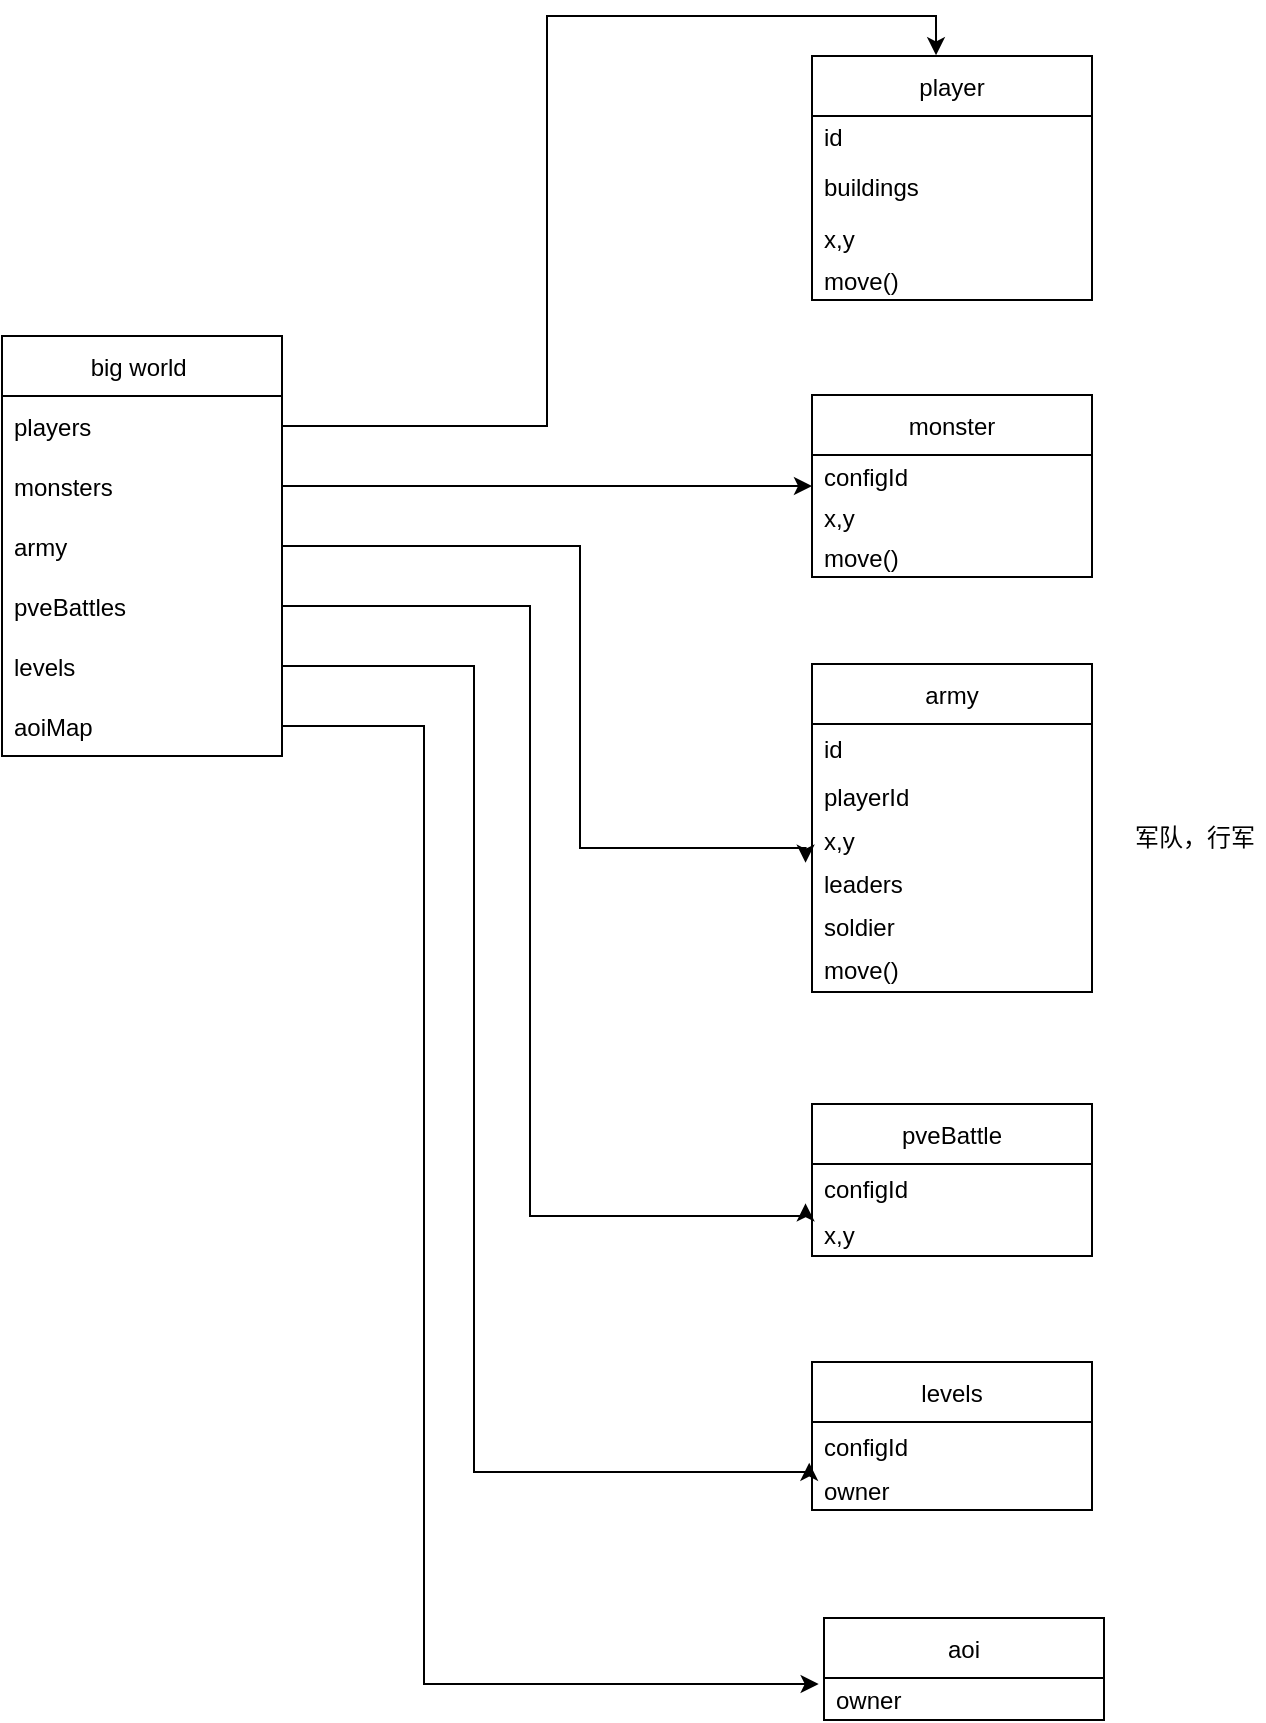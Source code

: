 <mxfile version="16.6.8" type="github">
  <diagram id="HAXVkFXvUjm2CllfSG5r" name="Page-1">
    <mxGraphModel dx="1550" dy="844" grid="0" gridSize="10" guides="1" tooltips="1" connect="1" arrows="1" fold="1" page="1" pageScale="1" pageWidth="827" pageHeight="1169" math="0" shadow="0">
      <root>
        <mxCell id="0" />
        <mxCell id="1" parent="0" />
        <mxCell id="GbOZGxYXctaRB0TdPsmU-1" value="big world " style="swimlane;fontStyle=0;childLayout=stackLayout;horizontal=1;startSize=30;horizontalStack=0;resizeParent=1;resizeParentMax=0;resizeLast=0;collapsible=1;marginBottom=0;" vertex="1" parent="1">
          <mxGeometry x="52" y="200" width="140" height="210" as="geometry">
            <mxRectangle x="180" y="310" width="80" height="30" as="alternateBounds" />
          </mxGeometry>
        </mxCell>
        <mxCell id="GbOZGxYXctaRB0TdPsmU-2" value="players" style="text;strokeColor=none;fillColor=none;align=left;verticalAlign=middle;spacingLeft=4;spacingRight=4;overflow=hidden;points=[[0,0.5],[1,0.5]];portConstraint=eastwest;rotatable=0;" vertex="1" parent="GbOZGxYXctaRB0TdPsmU-1">
          <mxGeometry y="30" width="140" height="30" as="geometry" />
        </mxCell>
        <mxCell id="GbOZGxYXctaRB0TdPsmU-3" value="monsters" style="text;strokeColor=none;fillColor=none;align=left;verticalAlign=middle;spacingLeft=4;spacingRight=4;overflow=hidden;points=[[0,0.5],[1,0.5]];portConstraint=eastwest;rotatable=0;" vertex="1" parent="GbOZGxYXctaRB0TdPsmU-1">
          <mxGeometry y="60" width="140" height="30" as="geometry" />
        </mxCell>
        <mxCell id="GbOZGxYXctaRB0TdPsmU-4" value="army" style="text;strokeColor=none;fillColor=none;align=left;verticalAlign=middle;spacingLeft=4;spacingRight=4;overflow=hidden;points=[[0,0.5],[1,0.5]];portConstraint=eastwest;rotatable=0;" vertex="1" parent="GbOZGxYXctaRB0TdPsmU-1">
          <mxGeometry y="90" width="140" height="30" as="geometry" />
        </mxCell>
        <mxCell id="GbOZGxYXctaRB0TdPsmU-6" value="pveBattles" style="text;strokeColor=none;fillColor=none;align=left;verticalAlign=middle;spacingLeft=4;spacingRight=4;overflow=hidden;points=[[0,0.5],[1,0.5]];portConstraint=eastwest;rotatable=0;" vertex="1" parent="GbOZGxYXctaRB0TdPsmU-1">
          <mxGeometry y="120" width="140" height="30" as="geometry" />
        </mxCell>
        <mxCell id="GbOZGxYXctaRB0TdPsmU-7" value="levels" style="text;strokeColor=none;fillColor=none;align=left;verticalAlign=middle;spacingLeft=4;spacingRight=4;overflow=hidden;points=[[0,0.5],[1,0.5]];portConstraint=eastwest;rotatable=0;" vertex="1" parent="GbOZGxYXctaRB0TdPsmU-1">
          <mxGeometry y="150" width="140" height="30" as="geometry" />
        </mxCell>
        <mxCell id="GbOZGxYXctaRB0TdPsmU-16" value="aoiMap" style="text;strokeColor=none;fillColor=none;align=left;verticalAlign=middle;spacingLeft=4;spacingRight=4;overflow=hidden;points=[[0,0.5],[1,0.5]];portConstraint=eastwest;rotatable=0;" vertex="1" parent="GbOZGxYXctaRB0TdPsmU-1">
          <mxGeometry y="180" width="140" height="30" as="geometry" />
        </mxCell>
        <mxCell id="GbOZGxYXctaRB0TdPsmU-9" value="player" style="swimlane;fontStyle=0;childLayout=stackLayout;horizontal=1;startSize=30;horizontalStack=0;resizeParent=1;resizeParentMax=0;resizeLast=0;collapsible=1;marginBottom=0;" vertex="1" parent="1">
          <mxGeometry x="457" y="60" width="140" height="122" as="geometry">
            <mxRectangle x="180" y="310" width="80" height="30" as="alternateBounds" />
          </mxGeometry>
        </mxCell>
        <mxCell id="GbOZGxYXctaRB0TdPsmU-57" value="id" style="text;strokeColor=none;fillColor=none;align=left;verticalAlign=middle;spacingLeft=4;spacingRight=4;overflow=hidden;points=[[0,0.5],[1,0.5]];portConstraint=eastwest;rotatable=0;" vertex="1" parent="GbOZGxYXctaRB0TdPsmU-9">
          <mxGeometry y="30" width="140" height="20" as="geometry" />
        </mxCell>
        <mxCell id="GbOZGxYXctaRB0TdPsmU-10" value="buildings" style="text;strokeColor=none;fillColor=none;align=left;verticalAlign=middle;spacingLeft=4;spacingRight=4;overflow=hidden;points=[[0,0.5],[1,0.5]];portConstraint=eastwest;rotatable=0;" vertex="1" parent="GbOZGxYXctaRB0TdPsmU-9">
          <mxGeometry y="50" width="140" height="30" as="geometry" />
        </mxCell>
        <mxCell id="GbOZGxYXctaRB0TdPsmU-18" value="x,y" style="text;strokeColor=none;fillColor=none;align=left;verticalAlign=middle;spacingLeft=4;spacingRight=4;overflow=hidden;points=[[0,0.5],[1,0.5]];portConstraint=eastwest;rotatable=0;" vertex="1" parent="GbOZGxYXctaRB0TdPsmU-9">
          <mxGeometry y="80" width="140" height="22" as="geometry" />
        </mxCell>
        <mxCell id="GbOZGxYXctaRB0TdPsmU-19" value="move()" style="text;strokeColor=none;fillColor=none;align=left;verticalAlign=middle;spacingLeft=4;spacingRight=4;overflow=hidden;points=[[0,0.5],[1,0.5]];portConstraint=eastwest;rotatable=0;" vertex="1" parent="GbOZGxYXctaRB0TdPsmU-9">
          <mxGeometry y="102" width="140" height="20" as="geometry" />
        </mxCell>
        <mxCell id="GbOZGxYXctaRB0TdPsmU-20" value="monster" style="swimlane;fontStyle=0;childLayout=stackLayout;horizontal=1;startSize=30;horizontalStack=0;resizeParent=1;resizeParentMax=0;resizeLast=0;collapsible=1;marginBottom=0;" vertex="1" parent="1">
          <mxGeometry x="457" y="229.5" width="140" height="91" as="geometry">
            <mxRectangle x="180" y="310" width="80" height="30" as="alternateBounds" />
          </mxGeometry>
        </mxCell>
        <mxCell id="GbOZGxYXctaRB0TdPsmU-24" value="configId" style="text;strokeColor=none;fillColor=none;align=left;verticalAlign=middle;spacingLeft=4;spacingRight=4;overflow=hidden;points=[[0,0.5],[1,0.5]];portConstraint=eastwest;rotatable=0;" vertex="1" parent="GbOZGxYXctaRB0TdPsmU-20">
          <mxGeometry y="30" width="140" height="21" as="geometry" />
        </mxCell>
        <mxCell id="GbOZGxYXctaRB0TdPsmU-22" value="x,y" style="text;strokeColor=none;fillColor=none;align=left;verticalAlign=middle;spacingLeft=4;spacingRight=4;overflow=hidden;points=[[0,0.5],[1,0.5]];portConstraint=eastwest;rotatable=0;" vertex="1" parent="GbOZGxYXctaRB0TdPsmU-20">
          <mxGeometry y="51" width="140" height="20" as="geometry" />
        </mxCell>
        <mxCell id="GbOZGxYXctaRB0TdPsmU-61" value="move()" style="text;strokeColor=none;fillColor=none;align=left;verticalAlign=middle;spacingLeft=4;spacingRight=4;overflow=hidden;points=[[0,0.5],[1,0.5]];portConstraint=eastwest;rotatable=0;" vertex="1" parent="GbOZGxYXctaRB0TdPsmU-20">
          <mxGeometry y="71" width="140" height="20" as="geometry" />
        </mxCell>
        <mxCell id="GbOZGxYXctaRB0TdPsmU-25" value="army" style="swimlane;fontStyle=0;childLayout=stackLayout;horizontal=1;startSize=30;horizontalStack=0;resizeParent=1;resizeParentMax=0;resizeLast=0;collapsible=1;marginBottom=0;" vertex="1" parent="1">
          <mxGeometry x="457" y="364" width="140" height="164" as="geometry">
            <mxRectangle x="180" y="310" width="80" height="30" as="alternateBounds" />
          </mxGeometry>
        </mxCell>
        <mxCell id="GbOZGxYXctaRB0TdPsmU-26" value="id" style="text;strokeColor=none;fillColor=none;align=left;verticalAlign=middle;spacingLeft=4;spacingRight=4;overflow=hidden;points=[[0,0.5],[1,0.5]];portConstraint=eastwest;rotatable=0;" vertex="1" parent="GbOZGxYXctaRB0TdPsmU-25">
          <mxGeometry y="30" width="140" height="24" as="geometry" />
        </mxCell>
        <mxCell id="GbOZGxYXctaRB0TdPsmU-58" value="playerId" style="text;strokeColor=none;fillColor=none;align=left;verticalAlign=middle;spacingLeft=4;spacingRight=4;overflow=hidden;points=[[0,0.5],[1,0.5]];portConstraint=eastwest;rotatable=0;" vertex="1" parent="GbOZGxYXctaRB0TdPsmU-25">
          <mxGeometry y="54" width="140" height="24" as="geometry" />
        </mxCell>
        <mxCell id="GbOZGxYXctaRB0TdPsmU-27" value="x,y" style="text;strokeColor=none;fillColor=none;align=left;verticalAlign=middle;spacingLeft=4;spacingRight=4;overflow=hidden;points=[[0,0.5],[1,0.5]];portConstraint=eastwest;rotatable=0;" vertex="1" parent="GbOZGxYXctaRB0TdPsmU-25">
          <mxGeometry y="78" width="140" height="20" as="geometry" />
        </mxCell>
        <mxCell id="GbOZGxYXctaRB0TdPsmU-33" value="leaders" style="text;strokeColor=none;fillColor=none;align=left;verticalAlign=middle;spacingLeft=4;spacingRight=4;overflow=hidden;points=[[0,0.5],[1,0.5]];portConstraint=eastwest;rotatable=0;" vertex="1" parent="GbOZGxYXctaRB0TdPsmU-25">
          <mxGeometry y="98" width="140" height="23" as="geometry" />
        </mxCell>
        <mxCell id="GbOZGxYXctaRB0TdPsmU-34" value="soldier" style="text;strokeColor=none;fillColor=none;align=left;verticalAlign=middle;spacingLeft=4;spacingRight=4;overflow=hidden;points=[[0,0.5],[1,0.5]];portConstraint=eastwest;rotatable=0;" vertex="1" parent="GbOZGxYXctaRB0TdPsmU-25">
          <mxGeometry y="121" width="140" height="20" as="geometry" />
        </mxCell>
        <mxCell id="GbOZGxYXctaRB0TdPsmU-28" value="move()" style="text;strokeColor=none;fillColor=none;align=left;verticalAlign=middle;spacingLeft=4;spacingRight=4;overflow=hidden;points=[[0,0.5],[1,0.5]];portConstraint=eastwest;rotatable=0;" vertex="1" parent="GbOZGxYXctaRB0TdPsmU-25">
          <mxGeometry y="141" width="140" height="23" as="geometry" />
        </mxCell>
        <mxCell id="GbOZGxYXctaRB0TdPsmU-30" style="edgeStyle=orthogonalEdgeStyle;rounded=0;orthogonalLoop=1;jettySize=auto;html=1;entryX=0.443;entryY=-0.003;entryDx=0;entryDy=0;exitX=1;exitY=0.5;exitDx=0;exitDy=0;entryPerimeter=0;" edge="1" parent="1" source="GbOZGxYXctaRB0TdPsmU-2" target="GbOZGxYXctaRB0TdPsmU-9">
          <mxGeometry relative="1" as="geometry" />
        </mxCell>
        <mxCell id="GbOZGxYXctaRB0TdPsmU-32" style="edgeStyle=orthogonalEdgeStyle;rounded=0;orthogonalLoop=1;jettySize=auto;html=1;" edge="1" parent="1" source="GbOZGxYXctaRB0TdPsmU-3" target="GbOZGxYXctaRB0TdPsmU-20">
          <mxGeometry relative="1" as="geometry" />
        </mxCell>
        <mxCell id="GbOZGxYXctaRB0TdPsmU-36" style="edgeStyle=orthogonalEdgeStyle;rounded=0;orthogonalLoop=1;jettySize=auto;html=1;entryX=-0.023;entryY=0.06;entryDx=0;entryDy=0;entryPerimeter=0;" edge="1" parent="1" source="GbOZGxYXctaRB0TdPsmU-4" target="GbOZGxYXctaRB0TdPsmU-33">
          <mxGeometry relative="1" as="geometry">
            <Array as="points">
              <mxPoint x="341" y="305" />
              <mxPoint x="341" y="456" />
            </Array>
          </mxGeometry>
        </mxCell>
        <mxCell id="GbOZGxYXctaRB0TdPsmU-37" value="pveBattle" style="swimlane;fontStyle=0;childLayout=stackLayout;horizontal=1;startSize=30;horizontalStack=0;resizeParent=1;resizeParentMax=0;resizeLast=0;collapsible=1;marginBottom=0;" vertex="1" parent="1">
          <mxGeometry x="457" y="584" width="140" height="76" as="geometry">
            <mxRectangle x="180" y="310" width="80" height="30" as="alternateBounds" />
          </mxGeometry>
        </mxCell>
        <mxCell id="GbOZGxYXctaRB0TdPsmU-38" value="configId" style="text;strokeColor=none;fillColor=none;align=left;verticalAlign=middle;spacingLeft=4;spacingRight=4;overflow=hidden;points=[[0,0.5],[1,0.5]];portConstraint=eastwest;rotatable=0;" vertex="1" parent="GbOZGxYXctaRB0TdPsmU-37">
          <mxGeometry y="30" width="140" height="24" as="geometry" />
        </mxCell>
        <mxCell id="GbOZGxYXctaRB0TdPsmU-39" value="x,y" style="text;strokeColor=none;fillColor=none;align=left;verticalAlign=middle;spacingLeft=4;spacingRight=4;overflow=hidden;points=[[0,0.5],[1,0.5]];portConstraint=eastwest;rotatable=0;" vertex="1" parent="GbOZGxYXctaRB0TdPsmU-37">
          <mxGeometry y="54" width="140" height="22" as="geometry" />
        </mxCell>
        <mxCell id="GbOZGxYXctaRB0TdPsmU-45" style="edgeStyle=orthogonalEdgeStyle;rounded=0;orthogonalLoop=1;jettySize=auto;html=1;entryX=-0.023;entryY=0.82;entryDx=0;entryDy=0;entryPerimeter=0;" edge="1" parent="1" source="GbOZGxYXctaRB0TdPsmU-6" target="GbOZGxYXctaRB0TdPsmU-38">
          <mxGeometry relative="1" as="geometry">
            <Array as="points">
              <mxPoint x="316" y="335" />
              <mxPoint x="316" y="640" />
              <mxPoint x="454" y="640" />
            </Array>
          </mxGeometry>
        </mxCell>
        <mxCell id="GbOZGxYXctaRB0TdPsmU-46" value="levels" style="swimlane;fontStyle=0;childLayout=stackLayout;horizontal=1;startSize=30;horizontalStack=0;resizeParent=1;resizeParentMax=0;resizeLast=0;collapsible=1;marginBottom=0;" vertex="1" parent="1">
          <mxGeometry x="457" y="713" width="140" height="74" as="geometry">
            <mxRectangle x="180" y="310" width="80" height="30" as="alternateBounds" />
          </mxGeometry>
        </mxCell>
        <mxCell id="GbOZGxYXctaRB0TdPsmU-47" value="configId" style="text;strokeColor=none;fillColor=none;align=left;verticalAlign=middle;spacingLeft=4;spacingRight=4;overflow=hidden;points=[[0,0.5],[1,0.5]];portConstraint=eastwest;rotatable=0;" vertex="1" parent="GbOZGxYXctaRB0TdPsmU-46">
          <mxGeometry y="30" width="140" height="24" as="geometry" />
        </mxCell>
        <mxCell id="GbOZGxYXctaRB0TdPsmU-48" value="owner" style="text;strokeColor=none;fillColor=none;align=left;verticalAlign=middle;spacingLeft=4;spacingRight=4;overflow=hidden;points=[[0,0.5],[1,0.5]];portConstraint=eastwest;rotatable=0;" vertex="1" parent="GbOZGxYXctaRB0TdPsmU-46">
          <mxGeometry y="54" width="140" height="20" as="geometry" />
        </mxCell>
        <mxCell id="GbOZGxYXctaRB0TdPsmU-52" style="edgeStyle=orthogonalEdgeStyle;rounded=0;orthogonalLoop=1;jettySize=auto;html=1;entryX=-0.01;entryY=0.847;entryDx=0;entryDy=0;entryPerimeter=0;" edge="1" parent="1" source="GbOZGxYXctaRB0TdPsmU-7" target="GbOZGxYXctaRB0TdPsmU-47">
          <mxGeometry relative="1" as="geometry">
            <Array as="points">
              <mxPoint x="288" y="365" />
              <mxPoint x="288" y="768" />
            </Array>
          </mxGeometry>
        </mxCell>
        <mxCell id="GbOZGxYXctaRB0TdPsmU-53" value="aoi" style="swimlane;fontStyle=0;childLayout=stackLayout;horizontal=1;startSize=30;horizontalStack=0;resizeParent=1;resizeParentMax=0;resizeLast=0;collapsible=1;marginBottom=0;" vertex="1" parent="1">
          <mxGeometry x="463" y="841" width="140" height="51" as="geometry">
            <mxRectangle x="180" y="310" width="80" height="30" as="alternateBounds" />
          </mxGeometry>
        </mxCell>
        <mxCell id="GbOZGxYXctaRB0TdPsmU-55" value="owner" style="text;strokeColor=none;fillColor=none;align=left;verticalAlign=middle;spacingLeft=4;spacingRight=4;overflow=hidden;points=[[0,0.5],[1,0.5]];portConstraint=eastwest;rotatable=0;" vertex="1" parent="GbOZGxYXctaRB0TdPsmU-53">
          <mxGeometry y="30" width="140" height="21" as="geometry" />
        </mxCell>
        <mxCell id="GbOZGxYXctaRB0TdPsmU-59" style="edgeStyle=orthogonalEdgeStyle;rounded=0;orthogonalLoop=1;jettySize=auto;html=1;entryX=-0.019;entryY=0.143;entryDx=0;entryDy=0;entryPerimeter=0;" edge="1" parent="1" source="GbOZGxYXctaRB0TdPsmU-16" target="GbOZGxYXctaRB0TdPsmU-55">
          <mxGeometry relative="1" as="geometry">
            <Array as="points">
              <mxPoint x="263" y="395" />
              <mxPoint x="263" y="874" />
            </Array>
          </mxGeometry>
        </mxCell>
        <mxCell id="GbOZGxYXctaRB0TdPsmU-60" value="军队，行军" style="text;html=1;align=center;verticalAlign=middle;resizable=0;points=[];autosize=1;strokeColor=none;fillColor=none;" vertex="1" parent="1">
          <mxGeometry x="613" y="442" width="70" height="18" as="geometry" />
        </mxCell>
      </root>
    </mxGraphModel>
  </diagram>
</mxfile>
